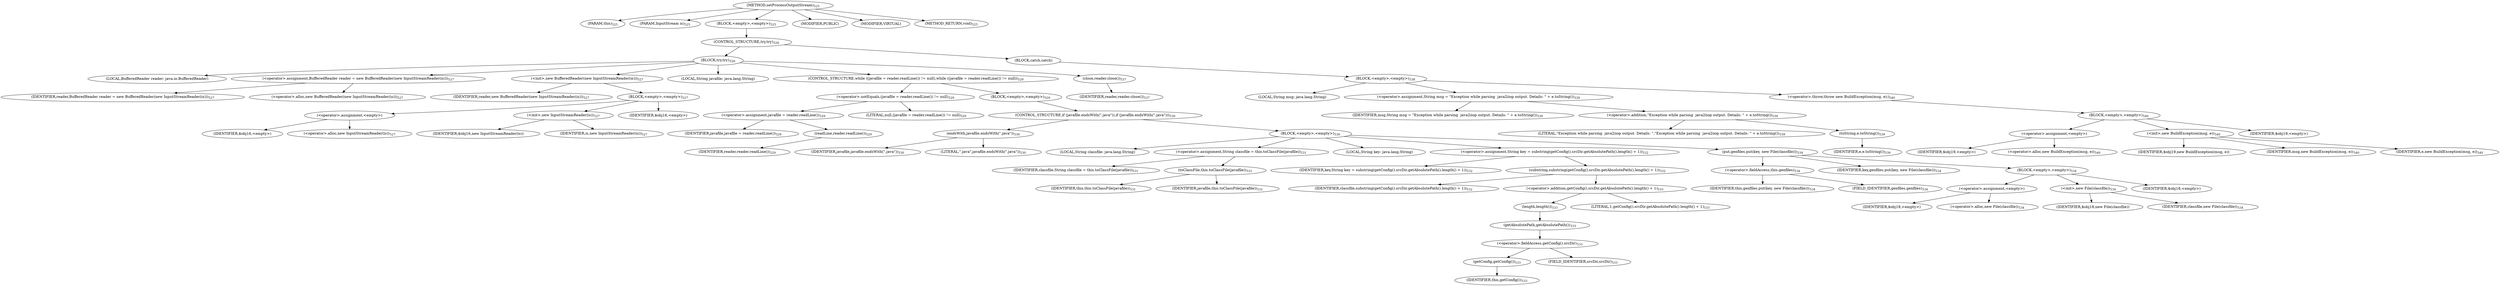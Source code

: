 digraph "setProcessOutputStream" {  
"1075" [label = <(METHOD,setProcessOutputStream)<SUB>525</SUB>> ]
"83" [label = <(PARAM,this)<SUB>525</SUB>> ]
"1076" [label = <(PARAM,InputStream is)<SUB>525</SUB>> ]
"1077" [label = <(BLOCK,&lt;empty&gt;,&lt;empty&gt;)<SUB>525</SUB>> ]
"1078" [label = <(CONTROL_STRUCTURE,try,try)<SUB>526</SUB>> ]
"1079" [label = <(BLOCK,try,try)<SUB>526</SUB>> ]
"81" [label = <(LOCAL,BufferedReader reader: java.io.BufferedReader)> ]
"1080" [label = <(&lt;operator&gt;.assignment,BufferedReader reader = new BufferedReader(new InputStreamReader(is)))<SUB>527</SUB>> ]
"1081" [label = <(IDENTIFIER,reader,BufferedReader reader = new BufferedReader(new InputStreamReader(is)))<SUB>527</SUB>> ]
"1082" [label = <(&lt;operator&gt;.alloc,new BufferedReader(new InputStreamReader(is)))<SUB>527</SUB>> ]
"1083" [label = <(&lt;init&gt;,new BufferedReader(new InputStreamReader(is)))<SUB>527</SUB>> ]
"80" [label = <(IDENTIFIER,reader,new BufferedReader(new InputStreamReader(is)))<SUB>527</SUB>> ]
"1084" [label = <(BLOCK,&lt;empty&gt;,&lt;empty&gt;)<SUB>527</SUB>> ]
"1085" [label = <(&lt;operator&gt;.assignment,&lt;empty&gt;)> ]
"1086" [label = <(IDENTIFIER,$obj16,&lt;empty&gt;)> ]
"1087" [label = <(&lt;operator&gt;.alloc,new InputStreamReader(is))<SUB>527</SUB>> ]
"1088" [label = <(&lt;init&gt;,new InputStreamReader(is))<SUB>527</SUB>> ]
"1089" [label = <(IDENTIFIER,$obj16,new InputStreamReader(is))> ]
"1090" [label = <(IDENTIFIER,is,new InputStreamReader(is))<SUB>527</SUB>> ]
"1091" [label = <(IDENTIFIER,$obj16,&lt;empty&gt;)> ]
"1092" [label = <(LOCAL,String javafile: java.lang.String)> ]
"1093" [label = <(CONTROL_STRUCTURE,while ((javafile = reader.readLine()) != null),while ((javafile = reader.readLine()) != null))<SUB>529</SUB>> ]
"1094" [label = <(&lt;operator&gt;.notEquals,(javafile = reader.readLine()) != null)<SUB>529</SUB>> ]
"1095" [label = <(&lt;operator&gt;.assignment,javafile = reader.readLine())<SUB>529</SUB>> ]
"1096" [label = <(IDENTIFIER,javafile,javafile = reader.readLine())<SUB>529</SUB>> ]
"1097" [label = <(readLine,reader.readLine())<SUB>529</SUB>> ]
"1098" [label = <(IDENTIFIER,reader,reader.readLine())<SUB>529</SUB>> ]
"1099" [label = <(LITERAL,null,(javafile = reader.readLine()) != null)<SUB>529</SUB>> ]
"1100" [label = <(BLOCK,&lt;empty&gt;,&lt;empty&gt;)<SUB>529</SUB>> ]
"1101" [label = <(CONTROL_STRUCTURE,if (javafile.endsWith(&quot;.java&quot;)),if (javafile.endsWith(&quot;.java&quot;)))<SUB>530</SUB>> ]
"1102" [label = <(endsWith,javafile.endsWith(&quot;.java&quot;))<SUB>530</SUB>> ]
"1103" [label = <(IDENTIFIER,javafile,javafile.endsWith(&quot;.java&quot;))<SUB>530</SUB>> ]
"1104" [label = <(LITERAL,&quot;.java&quot;,javafile.endsWith(&quot;.java&quot;))<SUB>530</SUB>> ]
"1105" [label = <(BLOCK,&lt;empty&gt;,&lt;empty&gt;)<SUB>530</SUB>> ]
"1106" [label = <(LOCAL,String classfile: java.lang.String)> ]
"1107" [label = <(&lt;operator&gt;.assignment,String classfile = this.toClassFile(javafile))<SUB>531</SUB>> ]
"1108" [label = <(IDENTIFIER,classfile,String classfile = this.toClassFile(javafile))<SUB>531</SUB>> ]
"1109" [label = <(toClassFile,this.toClassFile(javafile))<SUB>531</SUB>> ]
"82" [label = <(IDENTIFIER,this,this.toClassFile(javafile))<SUB>531</SUB>> ]
"1110" [label = <(IDENTIFIER,javafile,this.toClassFile(javafile))<SUB>531</SUB>> ]
"1111" [label = <(LOCAL,String key: java.lang.String)> ]
"1112" [label = <(&lt;operator&gt;.assignment,String key = substring(getConfig().srcDir.getAbsolutePath().length() + 1))<SUB>532</SUB>> ]
"1113" [label = <(IDENTIFIER,key,String key = substring(getConfig().srcDir.getAbsolutePath().length() + 1))<SUB>532</SUB>> ]
"1114" [label = <(substring,substring(getConfig().srcDir.getAbsolutePath().length() + 1))<SUB>532</SUB>> ]
"1115" [label = <(IDENTIFIER,classfile,substring(getConfig().srcDir.getAbsolutePath().length() + 1))<SUB>532</SUB>> ]
"1116" [label = <(&lt;operator&gt;.addition,getConfig().srcDir.getAbsolutePath().length() + 1)<SUB>533</SUB>> ]
"1117" [label = <(length,length())<SUB>533</SUB>> ]
"1118" [label = <(getAbsolutePath,getAbsolutePath())<SUB>533</SUB>> ]
"1119" [label = <(&lt;operator&gt;.fieldAccess,getConfig().srcDir)<SUB>533</SUB>> ]
"1120" [label = <(getConfig,getConfig())<SUB>533</SUB>> ]
"84" [label = <(IDENTIFIER,this,getConfig())<SUB>533</SUB>> ]
"1121" [label = <(FIELD_IDENTIFIER,srcDir,srcDir)<SUB>533</SUB>> ]
"1122" [label = <(LITERAL,1,getConfig().srcDir.getAbsolutePath().length() + 1)<SUB>533</SUB>> ]
"1123" [label = <(put,genfiles.put(key, new File(classfile)))<SUB>534</SUB>> ]
"1124" [label = <(&lt;operator&gt;.fieldAccess,this.genfiles)<SUB>534</SUB>> ]
"1125" [label = <(IDENTIFIER,this,genfiles.put(key, new File(classfile)))<SUB>534</SUB>> ]
"1126" [label = <(FIELD_IDENTIFIER,genfiles,genfiles)<SUB>534</SUB>> ]
"1127" [label = <(IDENTIFIER,key,genfiles.put(key, new File(classfile)))<SUB>534</SUB>> ]
"1128" [label = <(BLOCK,&lt;empty&gt;,&lt;empty&gt;)<SUB>534</SUB>> ]
"1129" [label = <(&lt;operator&gt;.assignment,&lt;empty&gt;)> ]
"1130" [label = <(IDENTIFIER,$obj18,&lt;empty&gt;)> ]
"1131" [label = <(&lt;operator&gt;.alloc,new File(classfile))<SUB>534</SUB>> ]
"1132" [label = <(&lt;init&gt;,new File(classfile))<SUB>534</SUB>> ]
"1133" [label = <(IDENTIFIER,$obj18,new File(classfile))> ]
"1134" [label = <(IDENTIFIER,classfile,new File(classfile))<SUB>534</SUB>> ]
"1135" [label = <(IDENTIFIER,$obj18,&lt;empty&gt;)> ]
"1136" [label = <(close,reader.close())<SUB>537</SUB>> ]
"1137" [label = <(IDENTIFIER,reader,reader.close())<SUB>537</SUB>> ]
"1138" [label = <(BLOCK,catch,catch)> ]
"1139" [label = <(BLOCK,&lt;empty&gt;,&lt;empty&gt;)<SUB>538</SUB>> ]
"1140" [label = <(LOCAL,String msg: java.lang.String)> ]
"1141" [label = <(&lt;operator&gt;.assignment,String msg = &quot;Exception while parsing  java2iiop output. Details: &quot; + e.toString())<SUB>539</SUB>> ]
"1142" [label = <(IDENTIFIER,msg,String msg = &quot;Exception while parsing  java2iiop output. Details: &quot; + e.toString())<SUB>539</SUB>> ]
"1143" [label = <(&lt;operator&gt;.addition,&quot;Exception while parsing  java2iiop output. Details: &quot; + e.toString())<SUB>539</SUB>> ]
"1144" [label = <(LITERAL,&quot;Exception while parsing  java2iiop output. Details: &quot;,&quot;Exception while parsing  java2iiop output. Details: &quot; + e.toString())<SUB>539</SUB>> ]
"1145" [label = <(toString,e.toString())<SUB>539</SUB>> ]
"1146" [label = <(IDENTIFIER,e,e.toString())<SUB>539</SUB>> ]
"1147" [label = <(&lt;operator&gt;.throw,throw new BuildException(msg, e);)<SUB>540</SUB>> ]
"1148" [label = <(BLOCK,&lt;empty&gt;,&lt;empty&gt;)<SUB>540</SUB>> ]
"1149" [label = <(&lt;operator&gt;.assignment,&lt;empty&gt;)> ]
"1150" [label = <(IDENTIFIER,$obj19,&lt;empty&gt;)> ]
"1151" [label = <(&lt;operator&gt;.alloc,new BuildException(msg, e))<SUB>540</SUB>> ]
"1152" [label = <(&lt;init&gt;,new BuildException(msg, e))<SUB>540</SUB>> ]
"1153" [label = <(IDENTIFIER,$obj19,new BuildException(msg, e))> ]
"1154" [label = <(IDENTIFIER,msg,new BuildException(msg, e))<SUB>540</SUB>> ]
"1155" [label = <(IDENTIFIER,e,new BuildException(msg, e))<SUB>540</SUB>> ]
"1156" [label = <(IDENTIFIER,$obj19,&lt;empty&gt;)> ]
"1157" [label = <(MODIFIER,PUBLIC)> ]
"1158" [label = <(MODIFIER,VIRTUAL)> ]
"1159" [label = <(METHOD_RETURN,void)<SUB>525</SUB>> ]
  "1075" -> "83" 
  "1075" -> "1076" 
  "1075" -> "1077" 
  "1075" -> "1157" 
  "1075" -> "1158" 
  "1075" -> "1159" 
  "1077" -> "1078" 
  "1078" -> "1079" 
  "1078" -> "1138" 
  "1079" -> "81" 
  "1079" -> "1080" 
  "1079" -> "1083" 
  "1079" -> "1092" 
  "1079" -> "1093" 
  "1079" -> "1136" 
  "1080" -> "1081" 
  "1080" -> "1082" 
  "1083" -> "80" 
  "1083" -> "1084" 
  "1084" -> "1085" 
  "1084" -> "1088" 
  "1084" -> "1091" 
  "1085" -> "1086" 
  "1085" -> "1087" 
  "1088" -> "1089" 
  "1088" -> "1090" 
  "1093" -> "1094" 
  "1093" -> "1100" 
  "1094" -> "1095" 
  "1094" -> "1099" 
  "1095" -> "1096" 
  "1095" -> "1097" 
  "1097" -> "1098" 
  "1100" -> "1101" 
  "1101" -> "1102" 
  "1101" -> "1105" 
  "1102" -> "1103" 
  "1102" -> "1104" 
  "1105" -> "1106" 
  "1105" -> "1107" 
  "1105" -> "1111" 
  "1105" -> "1112" 
  "1105" -> "1123" 
  "1107" -> "1108" 
  "1107" -> "1109" 
  "1109" -> "82" 
  "1109" -> "1110" 
  "1112" -> "1113" 
  "1112" -> "1114" 
  "1114" -> "1115" 
  "1114" -> "1116" 
  "1116" -> "1117" 
  "1116" -> "1122" 
  "1117" -> "1118" 
  "1118" -> "1119" 
  "1119" -> "1120" 
  "1119" -> "1121" 
  "1120" -> "84" 
  "1123" -> "1124" 
  "1123" -> "1127" 
  "1123" -> "1128" 
  "1124" -> "1125" 
  "1124" -> "1126" 
  "1128" -> "1129" 
  "1128" -> "1132" 
  "1128" -> "1135" 
  "1129" -> "1130" 
  "1129" -> "1131" 
  "1132" -> "1133" 
  "1132" -> "1134" 
  "1136" -> "1137" 
  "1138" -> "1139" 
  "1139" -> "1140" 
  "1139" -> "1141" 
  "1139" -> "1147" 
  "1141" -> "1142" 
  "1141" -> "1143" 
  "1143" -> "1144" 
  "1143" -> "1145" 
  "1145" -> "1146" 
  "1147" -> "1148" 
  "1148" -> "1149" 
  "1148" -> "1152" 
  "1148" -> "1156" 
  "1149" -> "1150" 
  "1149" -> "1151" 
  "1152" -> "1153" 
  "1152" -> "1154" 
  "1152" -> "1155" 
}
